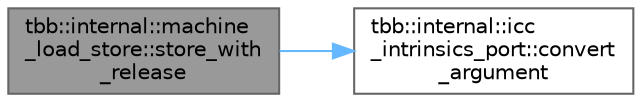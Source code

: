 digraph "tbb::internal::machine_load_store::store_with_release"
{
 // LATEX_PDF_SIZE
  bgcolor="transparent";
  edge [fontname=Helvetica,fontsize=10,labelfontname=Helvetica,labelfontsize=10];
  node [fontname=Helvetica,fontsize=10,shape=box,height=0.2,width=0.4];
  rankdir="LR";
  Node1 [id="Node000001",label="tbb::internal::machine\l_load_store::store_with\l_release",height=0.2,width=0.4,color="gray40", fillcolor="grey60", style="filled", fontcolor="black",tooltip=" "];
  Node1 -> Node2 [id="edge1_Node000001_Node000002",color="steelblue1",style="solid",tooltip=" "];
  Node2 [id="Node000002",label="tbb::internal::icc\l_intrinsics_port::convert\l_argument",height=0.2,width=0.4,color="grey40", fillcolor="white", style="filled",URL="$namespacetbb_1_1internal_1_1icc__intrinsics__port.html#ab32252a915fad6b9be9feaa01005842c",tooltip=" "];
}
